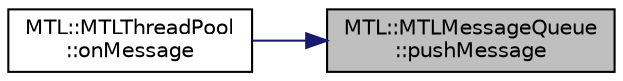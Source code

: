 digraph "MTL::MTLMessageQueue::pushMessage"
{
 // LATEX_PDF_SIZE
  edge [fontname="Helvetica",fontsize="10",labelfontname="Helvetica",labelfontsize="10"];
  node [fontname="Helvetica",fontsize="10",shape=record];
  rankdir="RL";
  Node1 [label="MTL::MTLMessageQueue\l::pushMessage",height=0.2,width=0.4,color="black", fillcolor="grey75", style="filled", fontcolor="black",tooltip="Add a message to the queue."];
  Node1 -> Node2 [dir="back",color="midnightblue",fontsize="10",style="solid",fontname="Helvetica"];
  Node2 [label="MTL::MTLThreadPool\l::onMessage",height=0.2,width=0.4,color="black", fillcolor="white", style="filled",URL="$d4/d9b/classMTL_1_1MTLThreadPool.html#a234134e6ed1e39274b13c6c61ac1d1b8",tooltip="Dispatch a message to the thread pool."];
}
